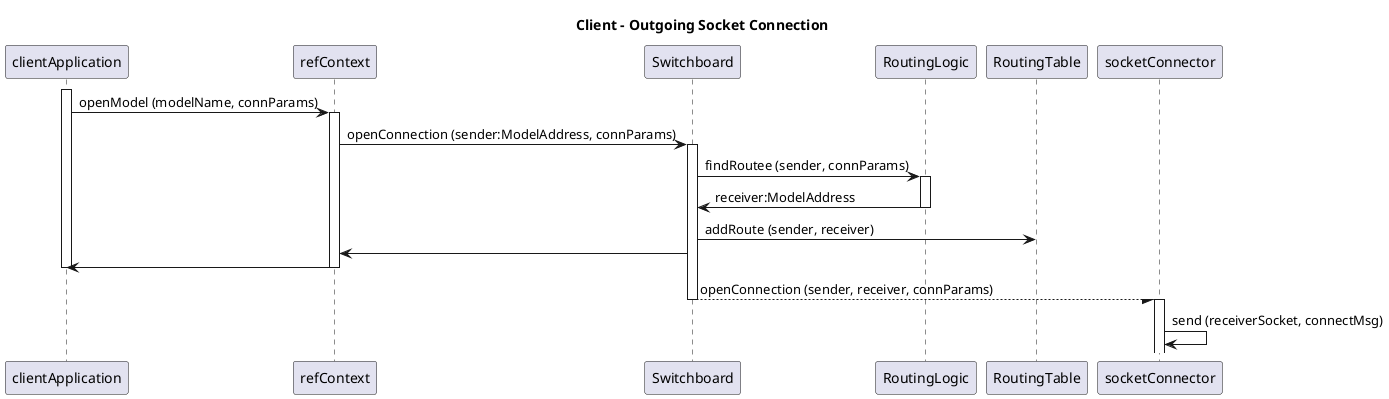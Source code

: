 This is a PlantUML sequence diagram.
To see a graphical presentation of this diagram use PlantUML - see http://plantuml.sourceforge.net

@startuml
title: Client - Outgoing Socket Connection

activate clientApplication

clientApplication -> refContext: openModel (modelName, connParams)
activate refContext

refContext -> Switchboard:openConnection (sender:ModelAddress, connParams)
activate Switchboard


Switchboard -> RoutingLogic: findRoutee (sender, connParams)
activate RoutingLogic
RoutingLogic -> Switchboard: receiver:ModelAddress
deactivate RoutingLogic

Switchboard -> RoutingTable: addRoute (sender, receiver)

Switchboard -> refContext

refContext -> clientApplication:
deactivate clientApplication
deactivate refContext

Switchboard --/ socketConnector: openConnection (sender, receiver, connParams)
deactivate Switchboard
activate socketConnector

socketConnector -> socketConnector: send (receiverSocket, connectMsg)

@enduml

